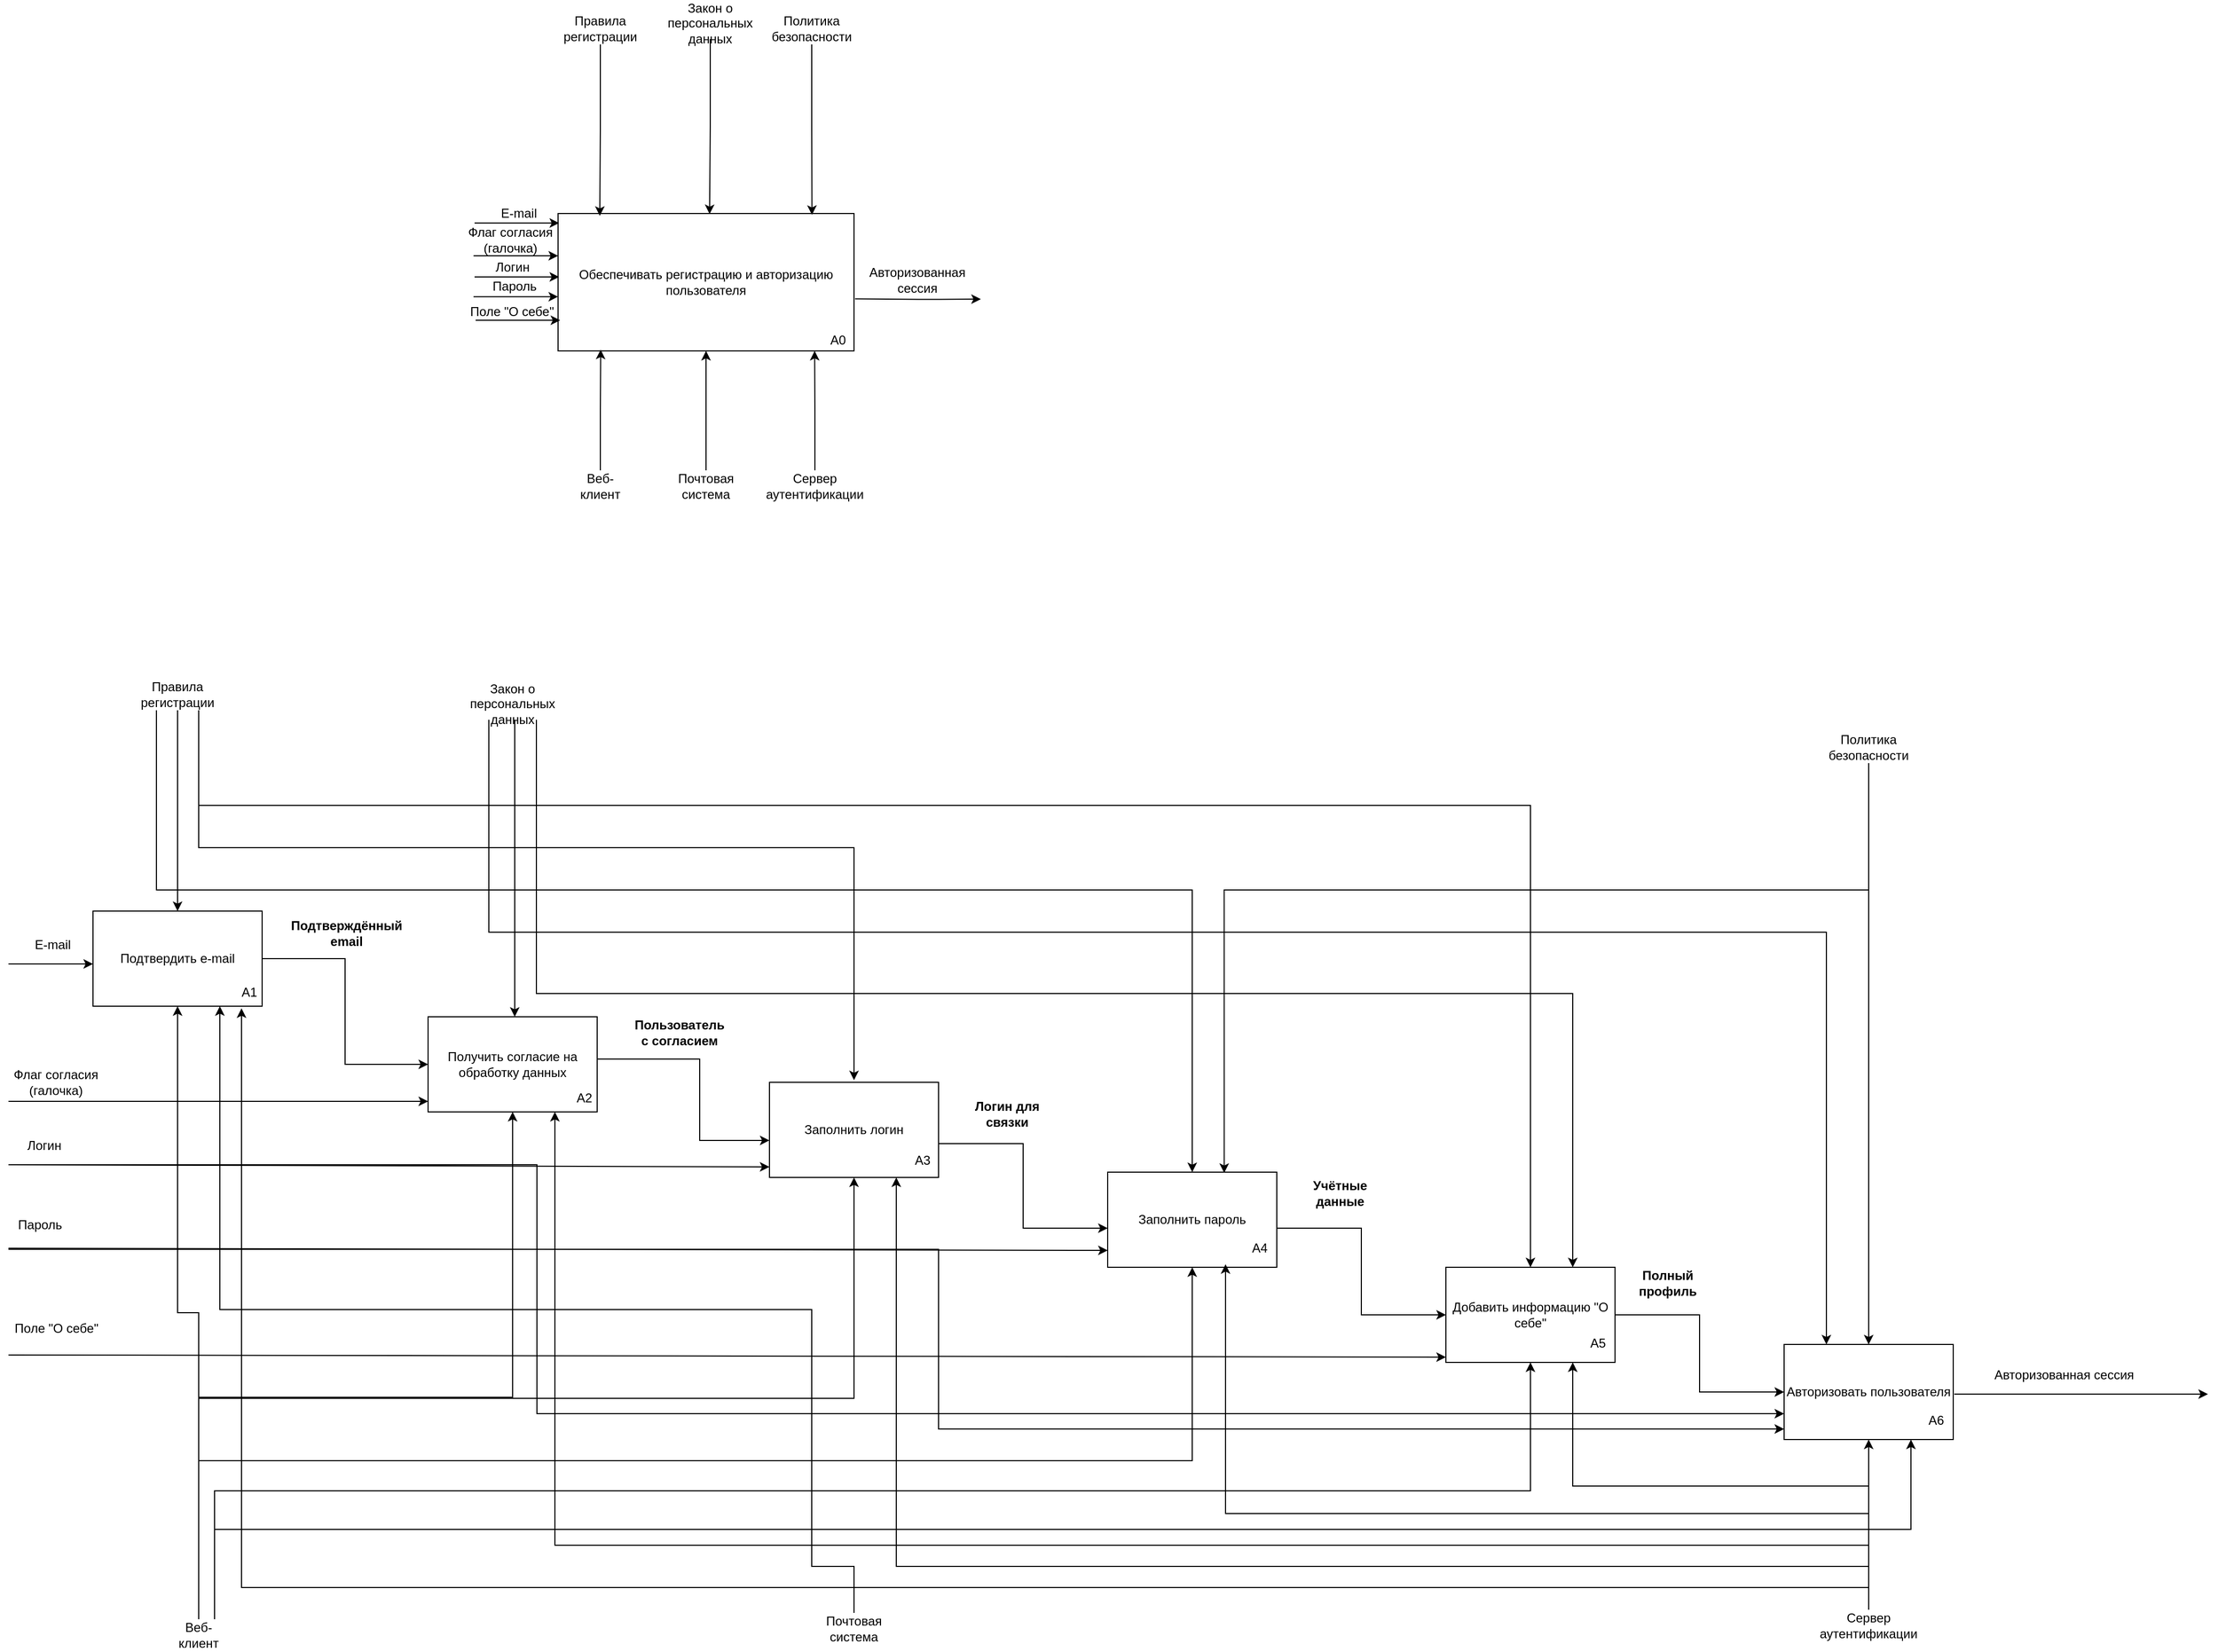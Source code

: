 <mxfile version="28.2.7">
  <diagram name="Страница — 1" id="r0T5hHGWYwauaiVI4BeF">
    <mxGraphModel dx="1678" dy="5565" grid="1" gridSize="10" guides="1" tooltips="1" connect="1" arrows="1" fold="1" page="1" pageScale="1" pageWidth="3300" pageHeight="4681" math="0" shadow="0">
      <root>
        <mxCell id="0" />
        <mxCell id="1" parent="0" />
        <mxCell id="zj-_4oBnJqKFaGweEe4j-18" style="edgeStyle=orthogonalEdgeStyle;rounded=0;orthogonalLoop=1;jettySize=auto;html=1;exitX=1;exitY=0.5;exitDx=0;exitDy=0;entryX=0;entryY=0.5;entryDx=0;entryDy=0;" parent="1" source="zj-_4oBnJqKFaGweEe4j-1" target="zj-_4oBnJqKFaGweEe4j-16" edge="1">
          <mxGeometry relative="1" as="geometry" />
        </mxCell>
        <mxCell id="zj-_4oBnJqKFaGweEe4j-1" value="Подтвердить e-mail" style="rounded=0;whiteSpace=wrap;html=1;" parent="1" vertex="1">
          <mxGeometry x="360" y="300" width="160" height="90" as="geometry" />
        </mxCell>
        <mxCell id="zj-_4oBnJqKFaGweEe4j-2" value="А1" style="text;html=1;whiteSpace=wrap;strokeColor=none;fillColor=none;align=center;verticalAlign=middle;rounded=0;" parent="1" vertex="1">
          <mxGeometry x="493" y="362" width="30" height="30" as="geometry" />
        </mxCell>
        <mxCell id="zj-_4oBnJqKFaGweEe4j-4" value="" style="endArrow=classic;html=1;rounded=0;" parent="1" edge="1">
          <mxGeometry width="50" height="50" relative="1" as="geometry">
            <mxPoint x="280" y="350" as="sourcePoint" />
            <mxPoint x="360" y="350" as="targetPoint" />
          </mxGeometry>
        </mxCell>
        <mxCell id="zj-_4oBnJqKFaGweEe4j-8" value="E-mail" style="text;html=1;whiteSpace=wrap;strokeColor=none;fillColor=none;align=center;verticalAlign=middle;rounded=0;" parent="1" vertex="1">
          <mxGeometry x="292" y="317" width="60" height="30" as="geometry" />
        </mxCell>
        <mxCell id="zj-_4oBnJqKFaGweEe4j-11" style="edgeStyle=orthogonalEdgeStyle;rounded=0;orthogonalLoop=1;jettySize=auto;html=1;exitX=0.5;exitY=1;exitDx=0;exitDy=0;entryX=0.5;entryY=0;entryDx=0;entryDy=0;" parent="1" source="zj-_4oBnJqKFaGweEe4j-9" target="zj-_4oBnJqKFaGweEe4j-1" edge="1">
          <mxGeometry relative="1" as="geometry" />
        </mxCell>
        <mxCell id="P5oURO3GOQmg3Gedjb14-16" style="edgeStyle=orthogonalEdgeStyle;rounded=0;orthogonalLoop=1;jettySize=auto;html=1;exitX=0.75;exitY=1;exitDx=0;exitDy=0;" parent="1" source="zj-_4oBnJqKFaGweEe4j-9" edge="1">
          <mxGeometry relative="1" as="geometry">
            <mxPoint x="1080" y="460" as="targetPoint" />
            <Array as="points">
              <mxPoint x="460" y="240" />
              <mxPoint x="1080" y="240" />
            </Array>
          </mxGeometry>
        </mxCell>
        <mxCell id="P5oURO3GOQmg3Gedjb14-18" style="edgeStyle=orthogonalEdgeStyle;rounded=0;orthogonalLoop=1;jettySize=auto;html=1;exitX=0.25;exitY=1;exitDx=0;exitDy=0;entryX=0.5;entryY=0;entryDx=0;entryDy=0;" parent="1" source="zj-_4oBnJqKFaGweEe4j-9" target="zj-_4oBnJqKFaGweEe4j-44" edge="1">
          <mxGeometry relative="1" as="geometry">
            <Array as="points">
              <mxPoint x="420" y="280" />
              <mxPoint x="1400" y="280" />
            </Array>
          </mxGeometry>
        </mxCell>
        <mxCell id="P5oURO3GOQmg3Gedjb14-21" style="edgeStyle=orthogonalEdgeStyle;rounded=0;orthogonalLoop=1;jettySize=auto;html=1;exitX=0.75;exitY=1;exitDx=0;exitDy=0;entryX=0.5;entryY=0;entryDx=0;entryDy=0;" parent="1" source="zj-_4oBnJqKFaGweEe4j-9" target="P5oURO3GOQmg3Gedjb14-2" edge="1">
          <mxGeometry relative="1" as="geometry">
            <Array as="points">
              <mxPoint x="460" y="200" />
              <mxPoint x="1720" y="200" />
            </Array>
          </mxGeometry>
        </mxCell>
        <mxCell id="zj-_4oBnJqKFaGweEe4j-9" value="Правила регистрации" style="text;html=1;whiteSpace=wrap;strokeColor=none;fillColor=none;align=center;verticalAlign=middle;rounded=0;" parent="1" vertex="1">
          <mxGeometry x="400" y="80" width="80" height="30" as="geometry" />
        </mxCell>
        <mxCell id="P5oURO3GOQmg3Gedjb14-13" style="edgeStyle=orthogonalEdgeStyle;rounded=0;orthogonalLoop=1;jettySize=auto;html=1;entryX=0.5;entryY=1;entryDx=0;entryDy=0;" parent="1" source="zj-_4oBnJqKFaGweEe4j-12" target="zj-_4oBnJqKFaGweEe4j-1" edge="1">
          <mxGeometry relative="1" as="geometry" />
        </mxCell>
        <mxCell id="P5oURO3GOQmg3Gedjb14-15" style="edgeStyle=orthogonalEdgeStyle;rounded=0;orthogonalLoop=1;jettySize=auto;html=1;exitX=0.5;exitY=0;exitDx=0;exitDy=0;entryX=0.5;entryY=1;entryDx=0;entryDy=0;" parent="1" source="zj-_4oBnJqKFaGweEe4j-12" target="zj-_4oBnJqKFaGweEe4j-16" edge="1">
          <mxGeometry relative="1" as="geometry">
            <Array as="points">
              <mxPoint x="460" y="760" />
              <mxPoint x="757" y="760" />
            </Array>
          </mxGeometry>
        </mxCell>
        <mxCell id="P5oURO3GOQmg3Gedjb14-17" style="edgeStyle=orthogonalEdgeStyle;rounded=0;orthogonalLoop=1;jettySize=auto;html=1;exitX=0.5;exitY=0;exitDx=0;exitDy=0;entryX=0.5;entryY=1;entryDx=0;entryDy=0;" parent="1" source="zj-_4oBnJqKFaGweEe4j-12" target="P5oURO3GOQmg3Gedjb14-1" edge="1">
          <mxGeometry relative="1" as="geometry">
            <Array as="points">
              <mxPoint x="460" y="761" />
              <mxPoint x="1080" y="761" />
            </Array>
          </mxGeometry>
        </mxCell>
        <mxCell id="P5oURO3GOQmg3Gedjb14-19" style="edgeStyle=orthogonalEdgeStyle;rounded=0;orthogonalLoop=1;jettySize=auto;html=1;exitX=0.5;exitY=0;exitDx=0;exitDy=0;entryX=0.5;entryY=1;entryDx=0;entryDy=0;" parent="1" source="zj-_4oBnJqKFaGweEe4j-12" target="zj-_4oBnJqKFaGweEe4j-44" edge="1">
          <mxGeometry relative="1" as="geometry">
            <Array as="points">
              <mxPoint x="460" y="820" />
              <mxPoint x="1400" y="820" />
            </Array>
          </mxGeometry>
        </mxCell>
        <mxCell id="P5oURO3GOQmg3Gedjb14-22" style="edgeStyle=orthogonalEdgeStyle;rounded=0;orthogonalLoop=1;jettySize=auto;html=1;exitX=0.75;exitY=0;exitDx=0;exitDy=0;entryX=0.5;entryY=1;entryDx=0;entryDy=0;" parent="1" source="zj-_4oBnJqKFaGweEe4j-12" target="P5oURO3GOQmg3Gedjb14-2" edge="1">
          <mxGeometry relative="1" as="geometry" />
        </mxCell>
        <mxCell id="P5oURO3GOQmg3Gedjb14-35" style="edgeStyle=orthogonalEdgeStyle;rounded=0;orthogonalLoop=1;jettySize=auto;html=1;exitX=0.75;exitY=0;exitDx=0;exitDy=0;entryX=0.75;entryY=1;entryDx=0;entryDy=0;" parent="1" source="zj-_4oBnJqKFaGweEe4j-12" target="P5oURO3GOQmg3Gedjb14-4" edge="1">
          <mxGeometry relative="1" as="geometry" />
        </mxCell>
        <mxCell id="zj-_4oBnJqKFaGweEe4j-12" value="Веб-клиент" style="text;html=1;whiteSpace=wrap;strokeColor=none;fillColor=none;align=center;verticalAlign=middle;rounded=0;" parent="1" vertex="1">
          <mxGeometry x="430" y="970" width="60" height="30" as="geometry" />
        </mxCell>
        <mxCell id="P5oURO3GOQmg3Gedjb14-34" style="edgeStyle=orthogonalEdgeStyle;rounded=0;orthogonalLoop=1;jettySize=auto;html=1;exitX=0.5;exitY=0;exitDx=0;exitDy=0;entryX=0.5;entryY=1;entryDx=0;entryDy=0;" parent="1" source="zj-_4oBnJqKFaGweEe4j-13" target="P5oURO3GOQmg3Gedjb14-4" edge="1">
          <mxGeometry relative="1" as="geometry" />
        </mxCell>
        <mxCell id="P5oURO3GOQmg3Gedjb14-43" style="edgeStyle=orthogonalEdgeStyle;rounded=0;orthogonalLoop=1;jettySize=auto;html=1;exitX=0.5;exitY=0;exitDx=0;exitDy=0;entryX=0.75;entryY=1;entryDx=0;entryDy=0;" parent="1" source="zj-_4oBnJqKFaGweEe4j-13" target="P5oURO3GOQmg3Gedjb14-2" edge="1">
          <mxGeometry relative="1" as="geometry" />
        </mxCell>
        <mxCell id="P5oURO3GOQmg3Gedjb14-45" style="edgeStyle=orthogonalEdgeStyle;rounded=0;orthogonalLoop=1;jettySize=auto;html=1;exitX=0.5;exitY=0;exitDx=0;exitDy=0;entryX=0.75;entryY=1;entryDx=0;entryDy=0;" parent="1" source="zj-_4oBnJqKFaGweEe4j-13" target="P5oURO3GOQmg3Gedjb14-1" edge="1">
          <mxGeometry relative="1" as="geometry">
            <Array as="points">
              <mxPoint x="2040" y="920" />
              <mxPoint x="1120" y="920" />
            </Array>
          </mxGeometry>
        </mxCell>
        <mxCell id="P5oURO3GOQmg3Gedjb14-46" style="edgeStyle=orthogonalEdgeStyle;rounded=0;orthogonalLoop=1;jettySize=auto;html=1;exitX=0.5;exitY=0;exitDx=0;exitDy=0;entryX=0.75;entryY=1;entryDx=0;entryDy=0;" parent="1" source="zj-_4oBnJqKFaGweEe4j-13" target="zj-_4oBnJqKFaGweEe4j-16" edge="1">
          <mxGeometry relative="1" as="geometry">
            <Array as="points">
              <mxPoint x="2040" y="900" />
              <mxPoint x="797" y="900" />
            </Array>
          </mxGeometry>
        </mxCell>
        <mxCell id="P5oURO3GOQmg3Gedjb14-47" style="edgeStyle=orthogonalEdgeStyle;rounded=0;orthogonalLoop=1;jettySize=auto;html=1;exitX=0.5;exitY=0;exitDx=0;exitDy=0;entryX=0.25;entryY=1;entryDx=0;entryDy=0;" parent="1" source="zj-_4oBnJqKFaGweEe4j-13" target="zj-_4oBnJqKFaGweEe4j-2" edge="1">
          <mxGeometry relative="1" as="geometry">
            <Array as="points">
              <mxPoint x="2040" y="940" />
              <mxPoint x="501" y="940" />
            </Array>
          </mxGeometry>
        </mxCell>
        <mxCell id="zj-_4oBnJqKFaGweEe4j-13" value="Сервер аутентификации" style="text;html=1;whiteSpace=wrap;strokeColor=none;fillColor=none;align=center;verticalAlign=middle;rounded=0;" parent="1" vertex="1">
          <mxGeometry x="1985" y="961" width="110" height="30" as="geometry" />
        </mxCell>
        <mxCell id="P5oURO3GOQmg3Gedjb14-14" style="edgeStyle=orthogonalEdgeStyle;rounded=0;orthogonalLoop=1;jettySize=auto;html=1;entryX=0.75;entryY=1;entryDx=0;entryDy=0;exitX=0.5;exitY=0;exitDx=0;exitDy=0;" parent="1" source="zj-_4oBnJqKFaGweEe4j-15" target="zj-_4oBnJqKFaGweEe4j-1" edge="1">
          <mxGeometry relative="1" as="geometry">
            <mxPoint x="1080" y="920" as="sourcePoint" />
            <Array as="points">
              <mxPoint x="1080" y="920" />
              <mxPoint x="1040" y="920" />
              <mxPoint x="1040" y="677" />
              <mxPoint x="480" y="677" />
            </Array>
          </mxGeometry>
        </mxCell>
        <mxCell id="zj-_4oBnJqKFaGweEe4j-15" value="Почтовая система" style="text;html=1;whiteSpace=wrap;strokeColor=none;fillColor=none;align=center;verticalAlign=middle;rounded=0;" parent="1" vertex="1">
          <mxGeometry x="1050" y="964" width="60" height="30" as="geometry" />
        </mxCell>
        <mxCell id="zj-_4oBnJqKFaGweEe4j-16" value="Получить согласие на обработку данных" style="rounded=0;whiteSpace=wrap;html=1;" parent="1" vertex="1">
          <mxGeometry x="677" y="400" width="160" height="90" as="geometry" />
        </mxCell>
        <mxCell id="zj-_4oBnJqKFaGweEe4j-17" value="А2" style="text;html=1;whiteSpace=wrap;strokeColor=none;fillColor=none;align=center;verticalAlign=middle;rounded=0;" parent="1" vertex="1">
          <mxGeometry x="810" y="462" width="30" height="30" as="geometry" />
        </mxCell>
        <mxCell id="zj-_4oBnJqKFaGweEe4j-19" value="&lt;b&gt;Подтверждённый email&lt;/b&gt;" style="text;html=1;whiteSpace=wrap;strokeColor=none;fillColor=none;align=center;verticalAlign=middle;rounded=0;" parent="1" vertex="1">
          <mxGeometry x="540" y="306" width="120" height="30" as="geometry" />
        </mxCell>
        <mxCell id="zj-_4oBnJqKFaGweEe4j-20" value="" style="endArrow=classic;html=1;rounded=0;" parent="1" edge="1">
          <mxGeometry width="50" height="50" relative="1" as="geometry">
            <mxPoint x="280" y="480" as="sourcePoint" />
            <mxPoint x="677" y="480" as="targetPoint" />
          </mxGeometry>
        </mxCell>
        <mxCell id="zj-_4oBnJqKFaGweEe4j-22" value="&lt;div&gt;Флаг согласия (галочка)&lt;/div&gt;" style="text;html=1;whiteSpace=wrap;strokeColor=none;fillColor=none;align=center;verticalAlign=middle;rounded=0;" parent="1" vertex="1">
          <mxGeometry x="280" y="447" width="90" height="30" as="geometry" />
        </mxCell>
        <mxCell id="zj-_4oBnJqKFaGweEe4j-42" style="edgeStyle=orthogonalEdgeStyle;rounded=0;orthogonalLoop=1;jettySize=auto;html=1;exitX=0.5;exitY=1;exitDx=0;exitDy=0;entryX=0.5;entryY=0;entryDx=0;entryDy=0;" parent="1" edge="1">
          <mxGeometry relative="1" as="geometry">
            <mxPoint x="759" y="119" as="sourcePoint" />
            <mxPoint x="759" y="400" as="targetPoint" />
            <Array as="points" />
          </mxGeometry>
        </mxCell>
        <mxCell id="P5oURO3GOQmg3Gedjb14-41" style="edgeStyle=orthogonalEdgeStyle;rounded=0;orthogonalLoop=1;jettySize=auto;html=1;exitX=0.75;exitY=1;exitDx=0;exitDy=0;entryX=0.75;entryY=0;entryDx=0;entryDy=0;" parent="1" source="zj-_4oBnJqKFaGweEe4j-23" target="P5oURO3GOQmg3Gedjb14-2" edge="1">
          <mxGeometry relative="1" as="geometry">
            <mxPoint x="1760.0" y="630" as="targetPoint" />
          </mxGeometry>
        </mxCell>
        <mxCell id="P5oURO3GOQmg3Gedjb14-42" style="edgeStyle=orthogonalEdgeStyle;rounded=0;orthogonalLoop=1;jettySize=auto;html=1;exitX=0.25;exitY=1;exitDx=0;exitDy=0;entryX=0.25;entryY=0;entryDx=0;entryDy=0;" parent="1" source="zj-_4oBnJqKFaGweEe4j-23" target="P5oURO3GOQmg3Gedjb14-4" edge="1">
          <mxGeometry relative="1" as="geometry">
            <mxPoint x="2000.0" y="700" as="targetPoint" />
            <Array as="points">
              <mxPoint x="735" y="320" />
              <mxPoint x="2000" y="320" />
            </Array>
          </mxGeometry>
        </mxCell>
        <mxCell id="zj-_4oBnJqKFaGweEe4j-23" value="Закон о персональных данных" style="text;html=1;whiteSpace=wrap;strokeColor=none;fillColor=none;align=center;verticalAlign=middle;rounded=0;" parent="1" vertex="1">
          <mxGeometry x="712" y="89" width="90" height="30" as="geometry" />
        </mxCell>
        <mxCell id="zj-_4oBnJqKFaGweEe4j-29" value="&lt;b&gt;Пользователь с согласием&lt;/b&gt;" style="text;html=1;whiteSpace=wrap;strokeColor=none;fillColor=none;align=center;verticalAlign=middle;rounded=0;" parent="1" vertex="1">
          <mxGeometry x="870" y="400" width="90" height="30" as="geometry" />
        </mxCell>
        <mxCell id="zj-_4oBnJqKFaGweEe4j-31" value="" style="endArrow=classic;html=1;rounded=0;entryX=-0.012;entryY=0.82;entryDx=0;entryDy=0;entryPerimeter=0;" parent="1" edge="1">
          <mxGeometry width="50" height="50" relative="1" as="geometry">
            <mxPoint x="284" y="540" as="sourcePoint" />
            <mxPoint x="999.962" y="542" as="targetPoint" />
          </mxGeometry>
        </mxCell>
        <mxCell id="Ih6cjKJVwRXH_O74F5gr-3" style="edgeStyle=orthogonalEdgeStyle;rounded=0;orthogonalLoop=1;jettySize=auto;html=1;entryX=0;entryY=0.75;entryDx=0;entryDy=0;" edge="1" parent="1">
          <mxGeometry relative="1" as="geometry">
            <mxPoint x="280" y="540" as="sourcePoint" />
            <mxPoint x="1960" y="775.5" as="targetPoint" />
            <Array as="points">
              <mxPoint x="780" y="540" />
              <mxPoint x="780" y="776" />
            </Array>
          </mxGeometry>
        </mxCell>
        <mxCell id="zj-_4oBnJqKFaGweEe4j-32" value="Логин" style="text;html=1;whiteSpace=wrap;strokeColor=none;fillColor=none;align=center;verticalAlign=middle;rounded=0;" parent="1" vertex="1">
          <mxGeometry x="284" y="507" width="60" height="30" as="geometry" />
        </mxCell>
        <mxCell id="zj-_4oBnJqKFaGweEe4j-33" value="Пароль" style="text;html=1;whiteSpace=wrap;strokeColor=none;fillColor=none;align=center;verticalAlign=middle;rounded=0;" parent="1" vertex="1">
          <mxGeometry x="280" y="582" width="60" height="30" as="geometry" />
        </mxCell>
        <mxCell id="zj-_4oBnJqKFaGweEe4j-34" style="edgeStyle=orthogonalEdgeStyle;rounded=0;orthogonalLoop=1;jettySize=auto;html=1;exitX=1;exitY=0.5;exitDx=0;exitDy=0;entryX=0;entryY=0.611;entryDx=0;entryDy=0;entryPerimeter=0;" parent="1" source="zj-_4oBnJqKFaGweEe4j-16" target="P5oURO3GOQmg3Gedjb14-1" edge="1">
          <mxGeometry relative="1" as="geometry">
            <mxPoint x="997.865" y="539.84" as="targetPoint" />
            <Array as="points">
              <mxPoint x="837" y="440" />
              <mxPoint x="934" y="440" />
              <mxPoint x="934" y="517" />
            </Array>
          </mxGeometry>
        </mxCell>
        <mxCell id="P5oURO3GOQmg3Gedjb14-25" style="edgeStyle=orthogonalEdgeStyle;rounded=0;orthogonalLoop=1;jettySize=auto;html=1;exitX=0.5;exitY=1;exitDx=0;exitDy=0;entryX=0.5;entryY=0;entryDx=0;entryDy=0;" parent="1" source="zj-_4oBnJqKFaGweEe4j-35" target="P5oURO3GOQmg3Gedjb14-4" edge="1">
          <mxGeometry relative="1" as="geometry" />
        </mxCell>
        <mxCell id="P5oURO3GOQmg3Gedjb14-48" style="edgeStyle=orthogonalEdgeStyle;rounded=0;orthogonalLoop=1;jettySize=auto;html=1;exitX=0.5;exitY=1;exitDx=0;exitDy=0;entryX=0.689;entryY=0.008;entryDx=0;entryDy=0;entryPerimeter=0;" parent="1" source="zj-_4oBnJqKFaGweEe4j-35" target="zj-_4oBnJqKFaGweEe4j-44" edge="1">
          <mxGeometry relative="1" as="geometry">
            <mxPoint x="1430" y="540" as="targetPoint" />
            <Array as="points">
              <mxPoint x="2040" y="280" />
              <mxPoint x="1430" y="280" />
            </Array>
          </mxGeometry>
        </mxCell>
        <mxCell id="zj-_4oBnJqKFaGweEe4j-35" value="Политика безопасности" style="text;html=1;whiteSpace=wrap;strokeColor=none;fillColor=none;align=center;verticalAlign=middle;rounded=0;" parent="1" vertex="1">
          <mxGeometry x="2000" y="130" width="80" height="30" as="geometry" />
        </mxCell>
        <mxCell id="zj-_4oBnJqKFaGweEe4j-52" style="edgeStyle=orthogonalEdgeStyle;rounded=0;orthogonalLoop=1;jettySize=auto;html=1;exitX=1;exitY=0.5;exitDx=0;exitDy=0;" parent="1" edge="1">
          <mxGeometry relative="1" as="geometry">
            <mxPoint x="2361" y="757" as="targetPoint" />
            <mxPoint x="2121" y="757" as="sourcePoint" />
          </mxGeometry>
        </mxCell>
        <mxCell id="P5oURO3GOQmg3Gedjb14-8" style="edgeStyle=orthogonalEdgeStyle;rounded=0;orthogonalLoop=1;jettySize=auto;html=1;exitX=1;exitY=0.5;exitDx=0;exitDy=0;entryX=0;entryY=0.5;entryDx=0;entryDy=0;" parent="1" source="zj-_4oBnJqKFaGweEe4j-44" target="P5oURO3GOQmg3Gedjb14-2" edge="1">
          <mxGeometry relative="1" as="geometry">
            <Array as="points">
              <mxPoint x="1480" y="600" />
              <mxPoint x="1560" y="600" />
              <mxPoint x="1560" y="682" />
            </Array>
          </mxGeometry>
        </mxCell>
        <mxCell id="zj-_4oBnJqKFaGweEe4j-44" value="Заполнить пароль" style="rounded=0;whiteSpace=wrap;html=1;" parent="1" vertex="1">
          <mxGeometry x="1320" y="547" width="160" height="90" as="geometry" />
        </mxCell>
        <mxCell id="zj-_4oBnJqKFaGweEe4j-45" value="А4" style="text;html=1;whiteSpace=wrap;strokeColor=none;fillColor=none;align=center;verticalAlign=middle;rounded=0;" parent="1" vertex="1">
          <mxGeometry x="1449" y="604" width="30" height="30" as="geometry" />
        </mxCell>
        <mxCell id="zj-_4oBnJqKFaGweEe4j-47" value="" style="endArrow=classic;html=1;rounded=0;entryX=-0.012;entryY=0.82;entryDx=0;entryDy=0;entryPerimeter=0;" parent="1" edge="1">
          <mxGeometry width="50" height="50" relative="1" as="geometry">
            <mxPoint x="280" y="619" as="sourcePoint" />
            <mxPoint x="1320.002" y="621" as="targetPoint" />
          </mxGeometry>
        </mxCell>
        <mxCell id="zj-_4oBnJqKFaGweEe4j-48" value="Поле &quot;О себе&quot;" style="text;html=1;whiteSpace=wrap;strokeColor=none;fillColor=none;align=center;verticalAlign=middle;rounded=0;" parent="1" vertex="1">
          <mxGeometry x="282.5" y="680" width="85" height="30" as="geometry" />
        </mxCell>
        <mxCell id="zj-_4oBnJqKFaGweEe4j-51" value="Авторизованная сессия" style="text;html=1;whiteSpace=wrap;strokeColor=none;fillColor=none;align=center;verticalAlign=middle;rounded=0;" parent="1" vertex="1">
          <mxGeometry x="2120" y="724" width="210" height="30" as="geometry" />
        </mxCell>
        <mxCell id="zj-_4oBnJqKFaGweEe4j-53" value="&lt;b&gt;Логин для связки&lt;/b&gt;" style="text;html=1;whiteSpace=wrap;strokeColor=none;fillColor=none;align=center;verticalAlign=middle;rounded=0;" parent="1" vertex="1">
          <mxGeometry x="1190" y="477" width="70" height="30" as="geometry" />
        </mxCell>
        <mxCell id="P5oURO3GOQmg3Gedjb14-1" value="Заполнить логин" style="rounded=0;whiteSpace=wrap;html=1;" parent="1" vertex="1">
          <mxGeometry x="1000" y="462" width="160" height="90" as="geometry" />
        </mxCell>
        <mxCell id="zj-_4oBnJqKFaGweEe4j-26" value="А3" style="text;html=1;whiteSpace=wrap;strokeColor=none;fillColor=none;align=center;verticalAlign=middle;rounded=0;" parent="1" vertex="1">
          <mxGeometry x="1130" y="521" width="30" height="30" as="geometry" />
        </mxCell>
        <mxCell id="P5oURO3GOQmg3Gedjb14-9" style="edgeStyle=orthogonalEdgeStyle;rounded=0;orthogonalLoop=1;jettySize=auto;html=1;exitX=1;exitY=0.5;exitDx=0;exitDy=0;entryX=0;entryY=0.5;entryDx=0;entryDy=0;" parent="1" source="P5oURO3GOQmg3Gedjb14-2" target="P5oURO3GOQmg3Gedjb14-4" edge="1">
          <mxGeometry relative="1" as="geometry" />
        </mxCell>
        <mxCell id="P5oURO3GOQmg3Gedjb14-2" value="Добавить информацию &quot;О себе&quot;" style="rounded=0;whiteSpace=wrap;html=1;" parent="1" vertex="1">
          <mxGeometry x="1640" y="637" width="160" height="90" as="geometry" />
        </mxCell>
        <mxCell id="P5oURO3GOQmg3Gedjb14-3" value="А5" style="text;html=1;whiteSpace=wrap;strokeColor=none;fillColor=none;align=center;verticalAlign=middle;rounded=0;" parent="1" vertex="1">
          <mxGeometry x="1769" y="694" width="30" height="30" as="geometry" />
        </mxCell>
        <mxCell id="P5oURO3GOQmg3Gedjb14-4" value="Авторизовать пользователя" style="rounded=0;whiteSpace=wrap;html=1;" parent="1" vertex="1">
          <mxGeometry x="1960" y="710" width="160" height="90" as="geometry" />
        </mxCell>
        <mxCell id="P5oURO3GOQmg3Gedjb14-5" value="А6" style="text;html=1;whiteSpace=wrap;strokeColor=none;fillColor=none;align=center;verticalAlign=middle;rounded=0;" parent="1" vertex="1">
          <mxGeometry x="2089" y="767" width="30" height="30" as="geometry" />
        </mxCell>
        <mxCell id="P5oURO3GOQmg3Gedjb14-7" style="edgeStyle=orthogonalEdgeStyle;rounded=0;orthogonalLoop=1;jettySize=auto;html=1;exitX=1;exitY=0;exitDx=0;exitDy=0;" parent="1" source="zj-_4oBnJqKFaGweEe4j-26" edge="1">
          <mxGeometry relative="1" as="geometry">
            <mxPoint x="1320" y="600" as="targetPoint" />
            <Array as="points">
              <mxPoint x="1160" y="520" />
              <mxPoint x="1240" y="520" />
              <mxPoint x="1240" y="600" />
            </Array>
          </mxGeometry>
        </mxCell>
        <mxCell id="P5oURO3GOQmg3Gedjb14-10" value="&lt;b&gt;Учётные данные&lt;/b&gt;" style="text;html=1;whiteSpace=wrap;strokeColor=none;fillColor=none;align=center;verticalAlign=middle;rounded=0;" parent="1" vertex="1">
          <mxGeometry x="1510" y="552" width="60" height="30" as="geometry" />
        </mxCell>
        <mxCell id="P5oURO3GOQmg3Gedjb14-11" value="&lt;b&gt;Полный профиль&lt;/b&gt;" style="text;html=1;whiteSpace=wrap;strokeColor=none;fillColor=none;align=center;verticalAlign=middle;rounded=0;" parent="1" vertex="1">
          <mxGeometry x="1820" y="637" width="60" height="30" as="geometry" />
        </mxCell>
        <mxCell id="P5oURO3GOQmg3Gedjb14-12" value="" style="endArrow=classic;html=1;rounded=0;entryX=-0.012;entryY=0.82;entryDx=0;entryDy=0;entryPerimeter=0;" parent="1" edge="1">
          <mxGeometry width="50" height="50" relative="1" as="geometry">
            <mxPoint x="280" y="720" as="sourcePoint" />
            <mxPoint x="1640.002" y="722" as="targetPoint" />
          </mxGeometry>
        </mxCell>
        <mxCell id="P5oURO3GOQmg3Gedjb14-44" style="edgeStyle=orthogonalEdgeStyle;rounded=0;orthogonalLoop=1;jettySize=auto;html=1;exitX=0.5;exitY=0;exitDx=0;exitDy=0;entryX=0.697;entryY=0.968;entryDx=0;entryDy=0;entryPerimeter=0;" parent="1" source="zj-_4oBnJqKFaGweEe4j-13" target="zj-_4oBnJqKFaGweEe4j-44" edge="1">
          <mxGeometry relative="1" as="geometry">
            <Array as="points">
              <mxPoint x="2040" y="870" />
              <mxPoint x="1432" y="870" />
            </Array>
          </mxGeometry>
        </mxCell>
        <mxCell id="Ih6cjKJVwRXH_O74F5gr-1" style="edgeStyle=orthogonalEdgeStyle;rounded=0;orthogonalLoop=1;jettySize=auto;html=1;entryX=0;entryY=0.889;entryDx=0;entryDy=0;entryPerimeter=0;" edge="1" parent="1" target="P5oURO3GOQmg3Gedjb14-4">
          <mxGeometry relative="1" as="geometry">
            <mxPoint x="280" y="620" as="sourcePoint" />
            <Array as="points">
              <mxPoint x="1160" y="620" />
              <mxPoint x="1160" y="790" />
            </Array>
          </mxGeometry>
        </mxCell>
        <mxCell id="Ih6cjKJVwRXH_O74F5gr-4" value="Обеспечивать регистрацию и авторизацию пользователя" style="rounded=0;whiteSpace=wrap;html=1;" vertex="1" parent="1">
          <mxGeometry x="800" y="-360" width="280" height="130" as="geometry" />
        </mxCell>
        <mxCell id="Ih6cjKJVwRXH_O74F5gr-5" value="А0" style="text;html=1;whiteSpace=wrap;strokeColor=none;fillColor=none;align=center;verticalAlign=middle;rounded=0;" vertex="1" parent="1">
          <mxGeometry x="1050" y="-250" width="30" height="20" as="geometry" />
        </mxCell>
        <mxCell id="Ih6cjKJVwRXH_O74F5gr-6" value="" style="endArrow=classic;html=1;rounded=0;" edge="1" parent="1">
          <mxGeometry width="50" height="50" relative="1" as="geometry">
            <mxPoint x="721" y="-351" as="sourcePoint" />
            <mxPoint x="801" y="-351" as="targetPoint" />
          </mxGeometry>
        </mxCell>
        <mxCell id="Ih6cjKJVwRXH_O74F5gr-7" value="E-mail" style="text;html=1;whiteSpace=wrap;strokeColor=none;fillColor=none;align=center;verticalAlign=middle;rounded=0;" vertex="1" parent="1">
          <mxGeometry x="733" y="-375" width="60" height="30" as="geometry" />
        </mxCell>
        <mxCell id="Ih6cjKJVwRXH_O74F5gr-8" value="&lt;div&gt;Флаг согласия (галочка)&lt;/div&gt;" style="text;html=1;whiteSpace=wrap;strokeColor=none;fillColor=none;align=center;verticalAlign=middle;rounded=0;" vertex="1" parent="1">
          <mxGeometry x="710" y="-350" width="90" height="30" as="geometry" />
        </mxCell>
        <mxCell id="Ih6cjKJVwRXH_O74F5gr-9" value="Логин" style="text;html=1;whiteSpace=wrap;strokeColor=none;fillColor=none;align=center;verticalAlign=middle;rounded=0;" vertex="1" parent="1">
          <mxGeometry x="727" y="-324.5" width="60" height="30" as="geometry" />
        </mxCell>
        <mxCell id="Ih6cjKJVwRXH_O74F5gr-10" value="Пароль" style="text;html=1;whiteSpace=wrap;strokeColor=none;fillColor=none;align=center;verticalAlign=middle;rounded=0;" vertex="1" parent="1">
          <mxGeometry x="729" y="-306" width="60" height="30" as="geometry" />
        </mxCell>
        <mxCell id="Ih6cjKJVwRXH_O74F5gr-11" value="Поле &quot;О себе&quot;" style="text;html=1;whiteSpace=wrap;strokeColor=none;fillColor=none;align=center;verticalAlign=middle;rounded=0;" vertex="1" parent="1">
          <mxGeometry x="714" y="-282" width="85" height="30" as="geometry" />
        </mxCell>
        <mxCell id="Ih6cjKJVwRXH_O74F5gr-12" value="" style="endArrow=classic;html=1;rounded=0;" edge="1" parent="1">
          <mxGeometry width="50" height="50" relative="1" as="geometry">
            <mxPoint x="720" y="-320" as="sourcePoint" />
            <mxPoint x="800" y="-320" as="targetPoint" />
          </mxGeometry>
        </mxCell>
        <mxCell id="Ih6cjKJVwRXH_O74F5gr-13" value="" style="endArrow=classic;html=1;rounded=0;" edge="1" parent="1">
          <mxGeometry width="50" height="50" relative="1" as="geometry">
            <mxPoint x="720" y="-281.28" as="sourcePoint" />
            <mxPoint x="800" y="-281.28" as="targetPoint" />
          </mxGeometry>
        </mxCell>
        <mxCell id="Ih6cjKJVwRXH_O74F5gr-14" value="" style="endArrow=classic;html=1;rounded=0;" edge="1" parent="1">
          <mxGeometry width="50" height="50" relative="1" as="geometry">
            <mxPoint x="722" y="-259" as="sourcePoint" />
            <mxPoint x="802" y="-259" as="targetPoint" />
          </mxGeometry>
        </mxCell>
        <mxCell id="Ih6cjKJVwRXH_O74F5gr-15" value="" style="endArrow=classic;html=1;rounded=0;" edge="1" parent="1">
          <mxGeometry width="50" height="50" relative="1" as="geometry">
            <mxPoint x="721" y="-300" as="sourcePoint" />
            <mxPoint x="801" y="-300" as="targetPoint" />
          </mxGeometry>
        </mxCell>
        <mxCell id="Ih6cjKJVwRXH_O74F5gr-16" value="Правила регистрации" style="text;html=1;whiteSpace=wrap;strokeColor=none;fillColor=none;align=center;verticalAlign=middle;rounded=0;" vertex="1" parent="1">
          <mxGeometry x="800" y="-550" width="80" height="30" as="geometry" />
        </mxCell>
        <mxCell id="Ih6cjKJVwRXH_O74F5gr-17" value="Закон о персональных данных" style="text;html=1;whiteSpace=wrap;strokeColor=none;fillColor=none;align=center;verticalAlign=middle;rounded=0;" vertex="1" parent="1">
          <mxGeometry x="899" y="-555" width="90" height="30" as="geometry" />
        </mxCell>
        <mxCell id="Ih6cjKJVwRXH_O74F5gr-18" value="Политика безопасности" style="text;html=1;whiteSpace=wrap;strokeColor=none;fillColor=none;align=center;verticalAlign=middle;rounded=0;" vertex="1" parent="1">
          <mxGeometry x="1000" y="-550" width="80" height="30" as="geometry" />
        </mxCell>
        <mxCell id="Ih6cjKJVwRXH_O74F5gr-19" style="edgeStyle=orthogonalEdgeStyle;rounded=0;orthogonalLoop=1;jettySize=auto;html=1;exitX=1;exitY=0.5;exitDx=0;exitDy=0;" edge="1" parent="1">
          <mxGeometry relative="1" as="geometry">
            <mxPoint x="1200" y="-279" as="targetPoint" />
            <mxPoint x="1081" y="-279.21" as="sourcePoint" />
          </mxGeometry>
        </mxCell>
        <mxCell id="Ih6cjKJVwRXH_O74F5gr-20" value="Авторизованная сессия" style="text;html=1;whiteSpace=wrap;strokeColor=none;fillColor=none;align=center;verticalAlign=middle;rounded=0;" vertex="1" parent="1">
          <mxGeometry x="1080" y="-312.21" width="120" height="30" as="geometry" />
        </mxCell>
        <mxCell id="Ih6cjKJVwRXH_O74F5gr-21" value="Веб-клиент" style="text;html=1;whiteSpace=wrap;strokeColor=none;fillColor=none;align=center;verticalAlign=middle;rounded=0;" vertex="1" parent="1">
          <mxGeometry x="810" y="-117" width="60" height="30" as="geometry" />
        </mxCell>
        <mxCell id="Ih6cjKJVwRXH_O74F5gr-22" value="Сервер аутентификации" style="text;html=1;whiteSpace=wrap;strokeColor=none;fillColor=none;align=center;verticalAlign=middle;rounded=0;" vertex="1" parent="1">
          <mxGeometry x="988" y="-117" width="110" height="30" as="geometry" />
        </mxCell>
        <mxCell id="Ih6cjKJVwRXH_O74F5gr-31" style="edgeStyle=orthogonalEdgeStyle;rounded=0;orthogonalLoop=1;jettySize=auto;html=1;exitX=0.5;exitY=0;exitDx=0;exitDy=0;entryX=0.5;entryY=1;entryDx=0;entryDy=0;" edge="1" parent="1" source="Ih6cjKJVwRXH_O74F5gr-23" target="Ih6cjKJVwRXH_O74F5gr-4">
          <mxGeometry relative="1" as="geometry" />
        </mxCell>
        <mxCell id="Ih6cjKJVwRXH_O74F5gr-23" value="Почтовая система" style="text;html=1;whiteSpace=wrap;strokeColor=none;fillColor=none;align=center;verticalAlign=middle;rounded=0;" vertex="1" parent="1">
          <mxGeometry x="910" y="-117" width="60" height="30" as="geometry" />
        </mxCell>
        <mxCell id="Ih6cjKJVwRXH_O74F5gr-24" style="edgeStyle=orthogonalEdgeStyle;rounded=0;orthogonalLoop=1;jettySize=auto;html=1;exitX=0.5;exitY=1;exitDx=0;exitDy=0;entryX=0.141;entryY=0.017;entryDx=0;entryDy=0;entryPerimeter=0;" edge="1" parent="1" source="Ih6cjKJVwRXH_O74F5gr-16" target="Ih6cjKJVwRXH_O74F5gr-4">
          <mxGeometry relative="1" as="geometry" />
        </mxCell>
        <mxCell id="Ih6cjKJVwRXH_O74F5gr-27" style="edgeStyle=orthogonalEdgeStyle;rounded=0;orthogonalLoop=1;jettySize=auto;html=1;exitX=0.5;exitY=1;exitDx=0;exitDy=0;entryX=0.858;entryY=0.01;entryDx=0;entryDy=0;entryPerimeter=0;" edge="1" parent="1" source="Ih6cjKJVwRXH_O74F5gr-18" target="Ih6cjKJVwRXH_O74F5gr-4">
          <mxGeometry relative="1" as="geometry" />
        </mxCell>
        <mxCell id="Ih6cjKJVwRXH_O74F5gr-30" style="edgeStyle=orthogonalEdgeStyle;rounded=0;orthogonalLoop=1;jettySize=auto;html=1;exitX=0.5;exitY=0;exitDx=0;exitDy=0;entryX=0.144;entryY=0.991;entryDx=0;entryDy=0;entryPerimeter=0;" edge="1" parent="1" source="Ih6cjKJVwRXH_O74F5gr-21" target="Ih6cjKJVwRXH_O74F5gr-4">
          <mxGeometry relative="1" as="geometry" />
        </mxCell>
        <mxCell id="Ih6cjKJVwRXH_O74F5gr-35" style="edgeStyle=orthogonalEdgeStyle;rounded=0;orthogonalLoop=1;jettySize=auto;html=1;exitX=0.5;exitY=0;exitDx=0;exitDy=0;entryX=0.867;entryY=1;entryDx=0;entryDy=0;entryPerimeter=0;" edge="1" parent="1" source="Ih6cjKJVwRXH_O74F5gr-22" target="Ih6cjKJVwRXH_O74F5gr-4">
          <mxGeometry relative="1" as="geometry" />
        </mxCell>
        <mxCell id="Ih6cjKJVwRXH_O74F5gr-38" style="edgeStyle=orthogonalEdgeStyle;rounded=0;orthogonalLoop=1;jettySize=auto;html=1;exitX=0.5;exitY=1;exitDx=0;exitDy=0;entryX=0.512;entryY=0.004;entryDx=0;entryDy=0;entryPerimeter=0;" edge="1" parent="1" source="Ih6cjKJVwRXH_O74F5gr-17" target="Ih6cjKJVwRXH_O74F5gr-4">
          <mxGeometry relative="1" as="geometry" />
        </mxCell>
      </root>
    </mxGraphModel>
  </diagram>
</mxfile>
